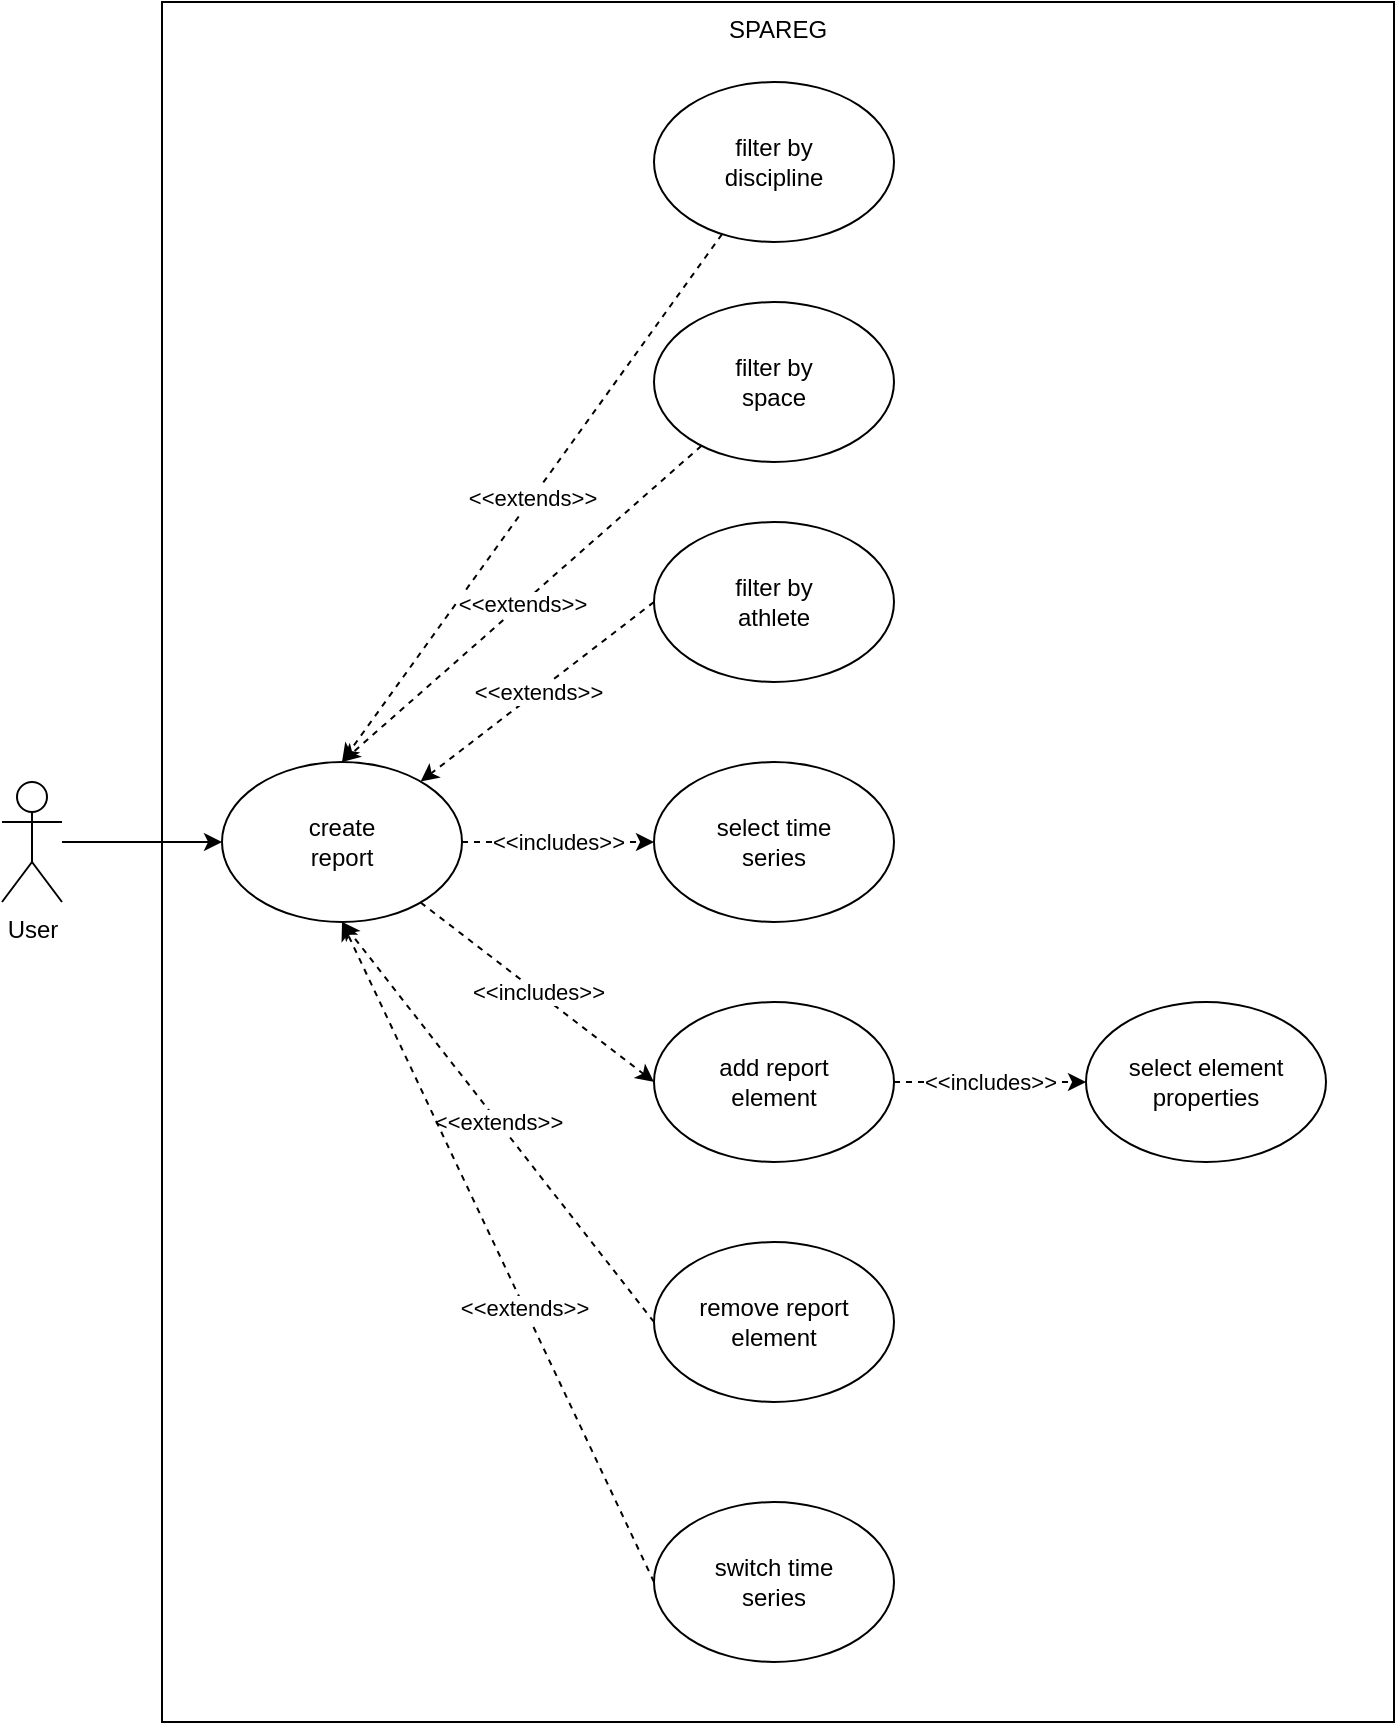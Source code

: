 <mxfile version="19.0.0" type="device"><diagram id="jFRKNjQZ1MAX95HKrzba" name="Seite-1"><mxGraphModel dx="1673" dy="1018" grid="1" gridSize="10" guides="1" tooltips="1" connect="1" arrows="1" fold="1" page="1" pageScale="1" pageWidth="827" pageHeight="1169" math="0" shadow="0"><root><mxCell id="0"/><mxCell id="1" parent="0"/><mxCell id="lJ4BVSG0ETJ6qkDaI4Wk-6" value="SPAREG" style="rounded=0;whiteSpace=wrap;html=1;verticalAlign=top;" parent="1" vertex="1"><mxGeometry x="134" y="40" width="616" height="860" as="geometry"/></mxCell><mxCell id="lJ4BVSG0ETJ6qkDaI4Wk-10" style="edgeStyle=orthogonalEdgeStyle;rounded=0;orthogonalLoop=1;jettySize=auto;html=1;entryX=0;entryY=0.5;entryDx=0;entryDy=0;endArrow=classic;endFill=1;" parent="1" source="lJ4BVSG0ETJ6qkDaI4Wk-2" target="lJ4BVSG0ETJ6qkDaI4Wk-3" edge="1"><mxGeometry relative="1" as="geometry"/></mxCell><mxCell id="lJ4BVSG0ETJ6qkDaI4Wk-2" value="User" style="shape=umlActor;verticalLabelPosition=bottom;verticalAlign=top;html=1;outlineConnect=0;" parent="1" vertex="1"><mxGeometry x="54" y="430" width="30" height="60" as="geometry"/></mxCell><mxCell id="lJ4BVSG0ETJ6qkDaI4Wk-14" value="&amp;lt;&amp;lt;includes&amp;gt;&amp;gt;" style="edgeStyle=none;rounded=0;orthogonalLoop=1;jettySize=auto;html=1;entryX=0;entryY=0.5;entryDx=0;entryDy=0;dashed=1;endArrow=classic;endFill=1;" parent="1" source="lJ4BVSG0ETJ6qkDaI4Wk-3" target="lJ4BVSG0ETJ6qkDaI4Wk-8" edge="1"><mxGeometry relative="1" as="geometry"/></mxCell><mxCell id="lJ4BVSG0ETJ6qkDaI4Wk-17" value="&amp;lt;&amp;lt;includes&amp;gt;&amp;gt;" style="edgeStyle=none;rounded=0;orthogonalLoop=1;jettySize=auto;html=1;entryX=0;entryY=0.5;entryDx=0;entryDy=0;dashed=1;endArrow=classic;endFill=1;" parent="1" source="lJ4BVSG0ETJ6qkDaI4Wk-3" target="lJ4BVSG0ETJ6qkDaI4Wk-16" edge="1"><mxGeometry relative="1" as="geometry"/></mxCell><mxCell id="lJ4BVSG0ETJ6qkDaI4Wk-3" value="create&lt;br&gt;report" style="ellipse;whiteSpace=wrap;html=1;" parent="1" vertex="1"><mxGeometry x="164" y="420" width="120" height="80" as="geometry"/></mxCell><mxCell id="lJ4BVSG0ETJ6qkDaI4Wk-12" value="&amp;lt;&amp;lt;extends&amp;gt;&amp;gt;" style="edgeStyle=none;rounded=0;orthogonalLoop=1;jettySize=auto;html=1;entryX=0.5;entryY=0;entryDx=0;entryDy=0;dashed=1;endArrow=classic;endFill=1;" parent="1" source="lJ4BVSG0ETJ6qkDaI4Wk-4" target="lJ4BVSG0ETJ6qkDaI4Wk-3" edge="1"><mxGeometry relative="1" as="geometry"/></mxCell><mxCell id="lJ4BVSG0ETJ6qkDaI4Wk-4" value="filter by&lt;br&gt;discipline" style="ellipse;whiteSpace=wrap;html=1;" parent="1" vertex="1"><mxGeometry x="380" y="80" width="120" height="80" as="geometry"/></mxCell><mxCell id="lJ4BVSG0ETJ6qkDaI4Wk-13" value="&amp;lt;&amp;lt;extends&amp;gt;&amp;gt;" style="edgeStyle=none;rounded=0;orthogonalLoop=1;jettySize=auto;html=1;dashed=1;endArrow=classic;endFill=1;entryX=0.5;entryY=0;entryDx=0;entryDy=0;" parent="1" source="lJ4BVSG0ETJ6qkDaI4Wk-5" target="lJ4BVSG0ETJ6qkDaI4Wk-3" edge="1"><mxGeometry relative="1" as="geometry"/></mxCell><mxCell id="lJ4BVSG0ETJ6qkDaI4Wk-5" value="filter by&lt;br&gt;space" style="ellipse;whiteSpace=wrap;html=1;" parent="1" vertex="1"><mxGeometry x="380" y="190" width="120" height="80" as="geometry"/></mxCell><mxCell id="lJ4BVSG0ETJ6qkDaI4Wk-7" value="filter by&lt;br&gt;athlete" style="ellipse;whiteSpace=wrap;html=1;" parent="1" vertex="1"><mxGeometry x="380" y="300" width="120" height="80" as="geometry"/></mxCell><mxCell id="lJ4BVSG0ETJ6qkDaI4Wk-15" value="&amp;lt;&amp;lt;includes&amp;gt;&amp;gt;" style="edgeStyle=none;rounded=0;orthogonalLoop=1;jettySize=auto;html=1;entryX=0;entryY=0.5;entryDx=0;entryDy=0;dashed=1;endArrow=classic;endFill=1;" parent="1" source="lJ4BVSG0ETJ6qkDaI4Wk-8" target="lJ4BVSG0ETJ6qkDaI4Wk-9" edge="1"><mxGeometry relative="1" as="geometry"/></mxCell><mxCell id="lJ4BVSG0ETJ6qkDaI4Wk-8" value="add report&lt;br&gt;element" style="ellipse;whiteSpace=wrap;html=1;" parent="1" vertex="1"><mxGeometry x="380" y="540" width="120" height="80" as="geometry"/></mxCell><mxCell id="lJ4BVSG0ETJ6qkDaI4Wk-9" value="select element&lt;br&gt;properties" style="ellipse;whiteSpace=wrap;html=1;" parent="1" vertex="1"><mxGeometry x="596" y="540" width="120" height="80" as="geometry"/></mxCell><mxCell id="lJ4BVSG0ETJ6qkDaI4Wk-16" value="select time&lt;br&gt;series" style="ellipse;whiteSpace=wrap;html=1;" parent="1" vertex="1"><mxGeometry x="380" y="420" width="120" height="80" as="geometry"/></mxCell><mxCell id="zxLmPRAj9RxCRe5XC-ZH-1" value="&amp;lt;&amp;lt;extends&amp;gt;&amp;gt;" style="edgeStyle=none;rounded=0;orthogonalLoop=1;jettySize=auto;html=1;dashed=1;endArrow=classic;endFill=1;exitX=0;exitY=0.5;exitDx=0;exitDy=0;" parent="1" source="lJ4BVSG0ETJ6qkDaI4Wk-7" target="lJ4BVSG0ETJ6qkDaI4Wk-3" edge="1"><mxGeometry relative="1" as="geometry"><mxPoint x="415.773" y="369.651" as="sourcePoint"/><mxPoint x="292.209" y="390.299" as="targetPoint"/></mxGeometry></mxCell><mxCell id="zxLmPRAj9RxCRe5XC-ZH-2" value="remove report&lt;br&gt;element" style="ellipse;whiteSpace=wrap;html=1;" parent="1" vertex="1"><mxGeometry x="380" y="660" width="120" height="80" as="geometry"/></mxCell><mxCell id="zxLmPRAj9RxCRe5XC-ZH-3" value="&amp;lt;&amp;lt;extends&amp;gt;&amp;gt;" style="edgeStyle=none;rounded=0;orthogonalLoop=1;jettySize=auto;html=1;dashed=1;endArrow=classic;endFill=1;exitX=0;exitY=0.5;exitDx=0;exitDy=0;entryX=0.5;entryY=1;entryDx=0;entryDy=0;" parent="1" source="zxLmPRAj9RxCRe5XC-ZH-2" target="lJ4BVSG0ETJ6qkDaI4Wk-3" edge="1"><mxGeometry relative="1" as="geometry"><mxPoint x="414" y="470" as="sourcePoint"/><mxPoint x="285.827" y="420.155" as="targetPoint"/></mxGeometry></mxCell><mxCell id="zxLmPRAj9RxCRe5XC-ZH-5" value="switch time&lt;br&gt;series" style="ellipse;whiteSpace=wrap;html=1;" parent="1" vertex="1"><mxGeometry x="380" y="790" width="120" height="80" as="geometry"/></mxCell><mxCell id="zxLmPRAj9RxCRe5XC-ZH-6" value="&amp;lt;&amp;lt;extends&amp;gt;&amp;gt;" style="edgeStyle=none;rounded=0;orthogonalLoop=1;jettySize=auto;html=1;dashed=1;endArrow=classic;endFill=1;exitX=0;exitY=0.5;exitDx=0;exitDy=0;entryX=0.5;entryY=1;entryDx=0;entryDy=0;" parent="1" source="zxLmPRAj9RxCRe5XC-ZH-5" target="lJ4BVSG0ETJ6qkDaI4Wk-3" edge="1"><mxGeometry x="-0.167" relative="1" as="geometry"><mxPoint x="414" y="470" as="sourcePoint"/><mxPoint x="285.827" y="420.155" as="targetPoint"/><mxPoint as="offset"/></mxGeometry></mxCell></root></mxGraphModel></diagram></mxfile>